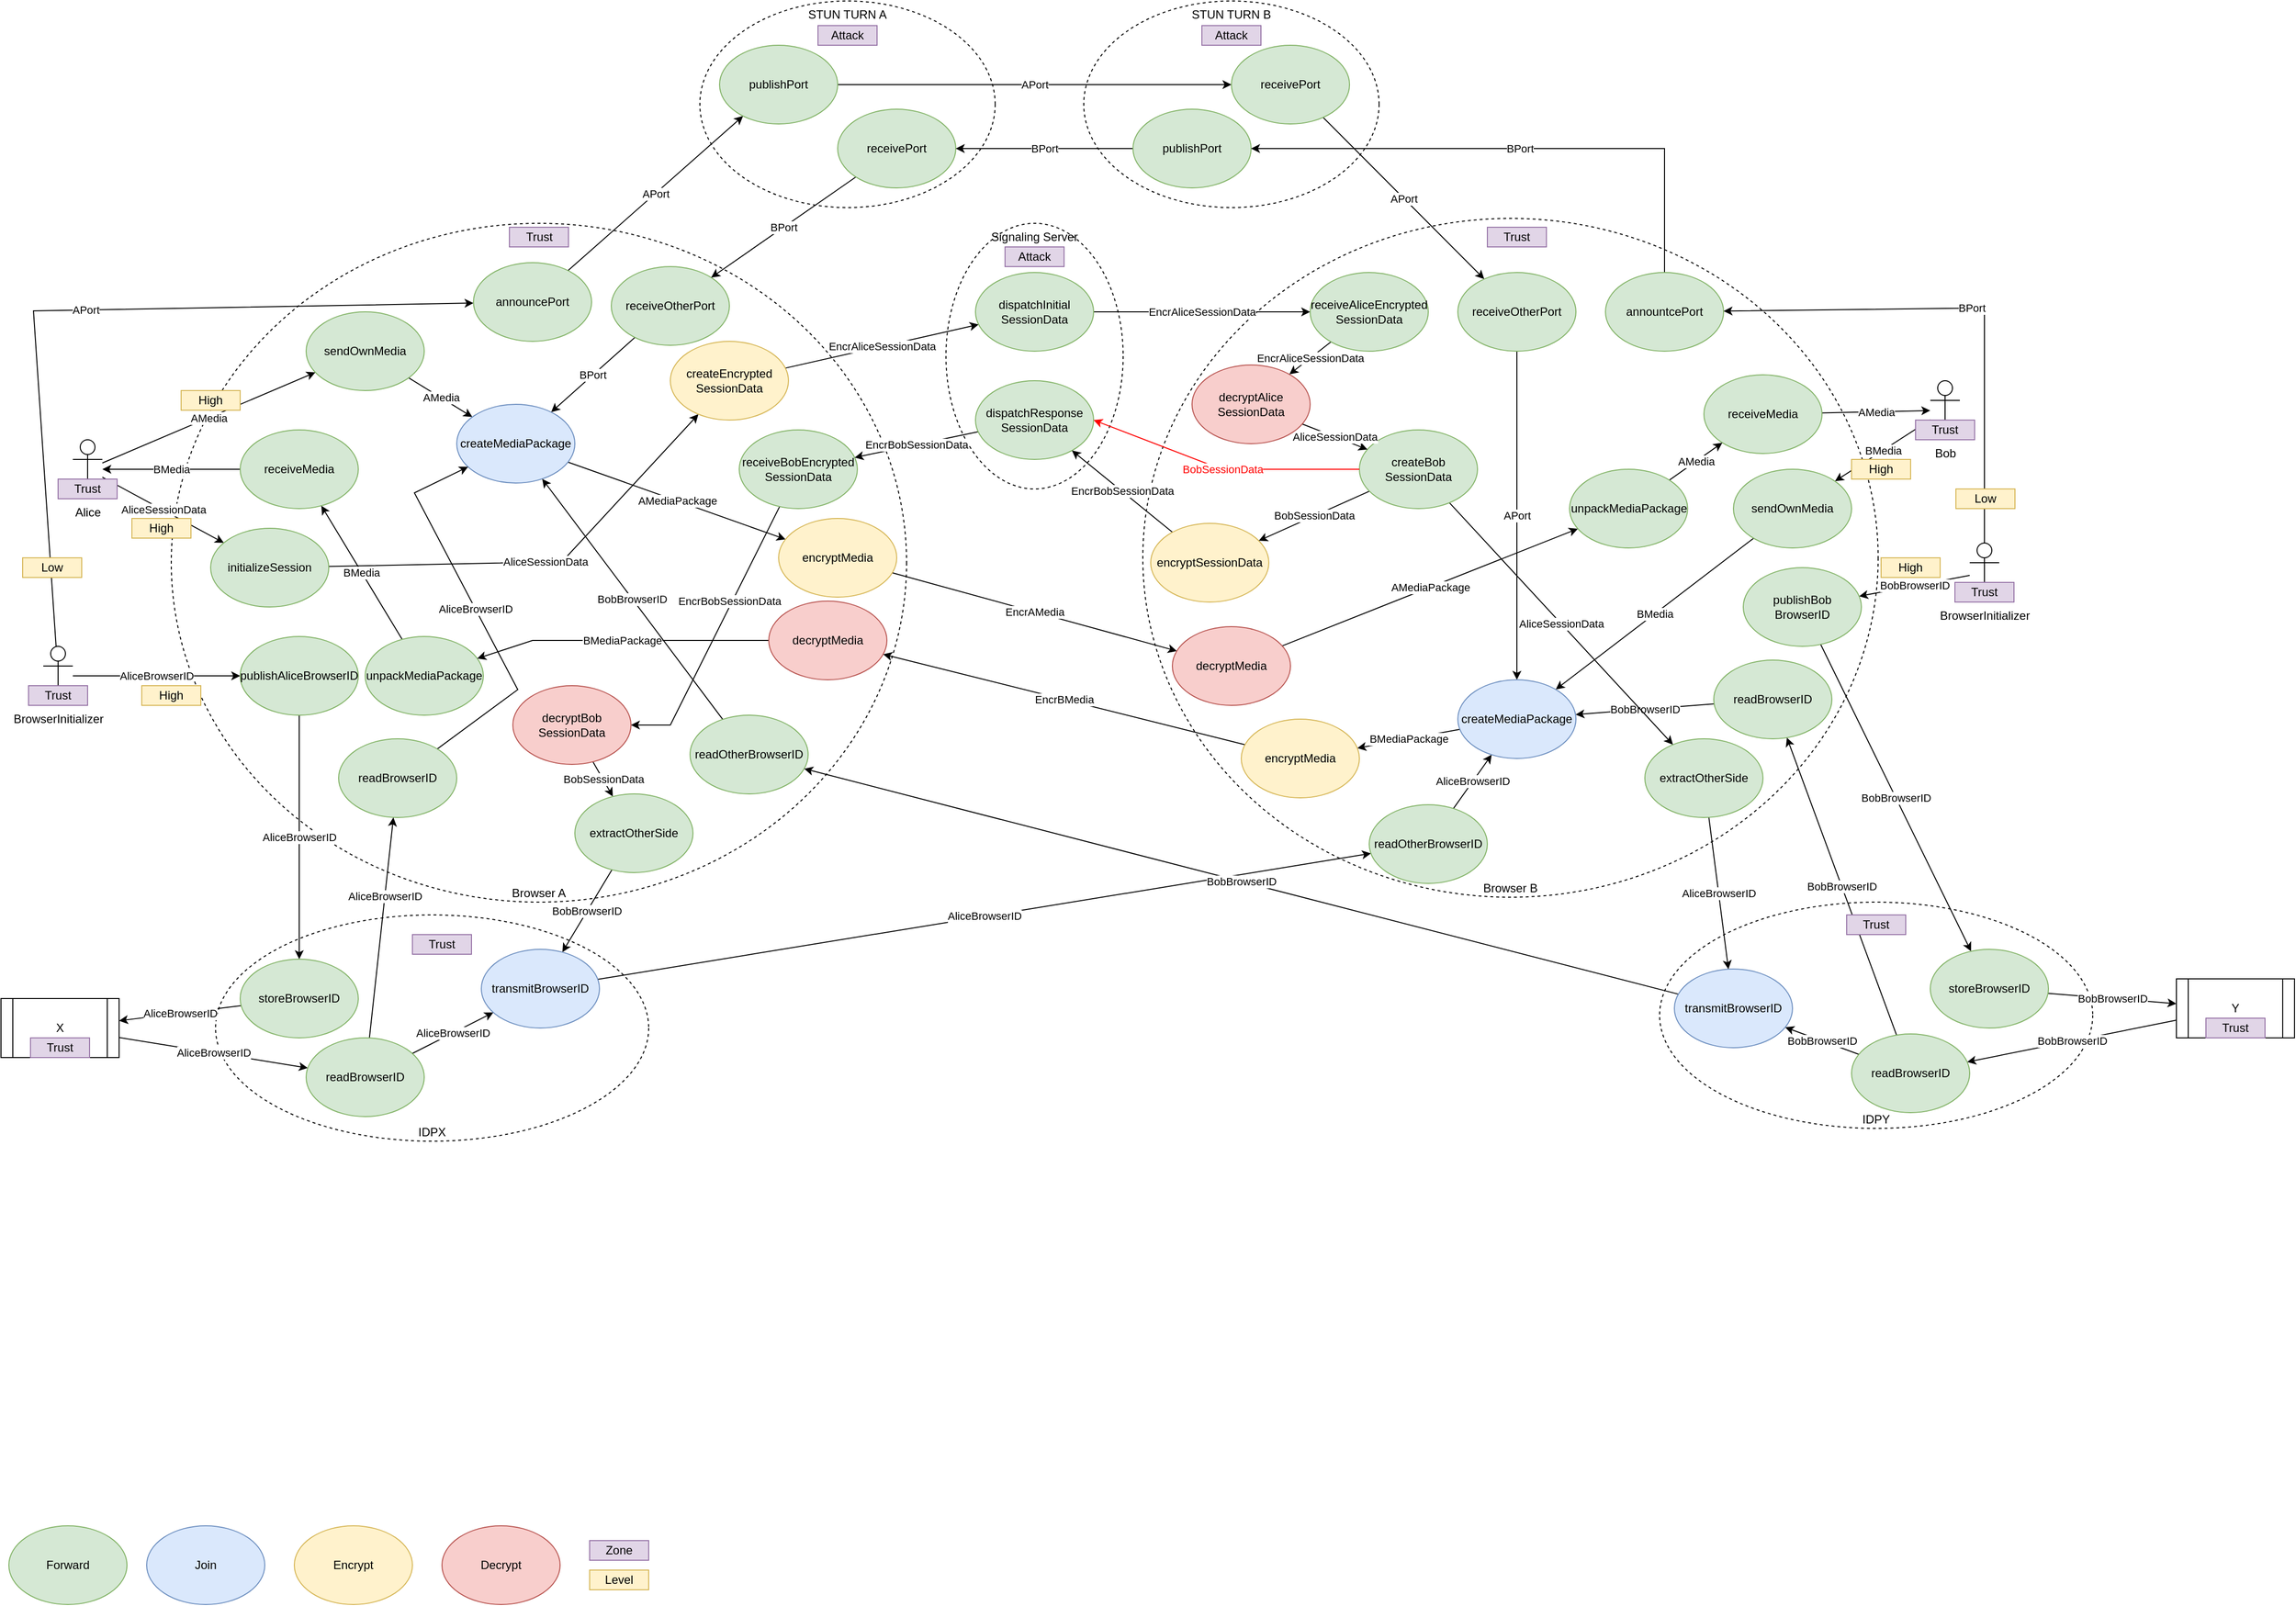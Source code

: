 <mxfile version="13.6.5" type="device"><diagram id="Xd_WmLNNg3x4rLofMM4t" name="Page-1"><mxGraphModel dx="2031" dy="1130" grid="1" gridSize="10" guides="1" tooltips="1" connect="1" arrows="1" fold="1" page="1" pageScale="1" pageWidth="2336" pageHeight="1654" math="0" shadow="0"><root><mxCell id="0"/><mxCell id="1" parent="0"/><mxCell id="aEFdkFWVZD4ukdGYkiZ_-88" value="IDPY" style="ellipse;whiteSpace=wrap;html=1;dashed=1;verticalAlign=bottom;" vertex="1" parent="1"><mxGeometry x="1685" y="926" width="440" height="230" as="geometry"/></mxCell><mxCell id="aEFdkFWVZD4ukdGYkiZ_-73" value="Browser B" style="ellipse;whiteSpace=wrap;html=1;dashed=1;verticalAlign=bottom;" vertex="1" parent="1"><mxGeometry x="1160" y="231" width="747" height="690" as="geometry"/></mxCell><mxCell id="aEFdkFWVZD4ukdGYkiZ_-68" value="STUN TURN B" style="ellipse;whiteSpace=wrap;html=1;dashed=1;verticalAlign=top;" vertex="1" parent="1"><mxGeometry x="1100" y="10" width="300" height="210" as="geometry"/></mxCell><mxCell id="aEFdkFWVZD4ukdGYkiZ_-63" value="Signaling Server" style="ellipse;whiteSpace=wrap;html=1;dashed=1;verticalAlign=top;" vertex="1" parent="1"><mxGeometry x="960" y="236" width="180" height="270" as="geometry"/></mxCell><mxCell id="aEFdkFWVZD4ukdGYkiZ_-58" value="STUN TURN A" style="ellipse;whiteSpace=wrap;html=1;dashed=1;verticalAlign=top;" vertex="1" parent="1"><mxGeometry x="710" y="10" width="300" height="210" as="geometry"/></mxCell><mxCell id="aEFdkFWVZD4ukdGYkiZ_-51" value="Browser A" style="ellipse;whiteSpace=wrap;html=1;dashed=1;verticalAlign=bottom;" vertex="1" parent="1"><mxGeometry x="173" y="236" width="747" height="690" as="geometry"/></mxCell><mxCell id="aEFdkFWVZD4ukdGYkiZ_-43" value="IDPX" style="ellipse;whiteSpace=wrap;html=1;dashed=1;verticalAlign=bottom;" vertex="1" parent="1"><mxGeometry x="218" y="939" width="440" height="230" as="geometry"/></mxCell><mxCell id="aEFdkFWVZD4ukdGYkiZ_-8" value="AMedia" style="rounded=0;orthogonalLoop=1;jettySize=auto;html=1;" edge="1" parent="1" source="aEFdkFWVZD4ukdGYkiZ_-1" target="aEFdkFWVZD4ukdGYkiZ_-6"><mxGeometry relative="1" as="geometry"/></mxCell><mxCell id="aEFdkFWVZD4ukdGYkiZ_-10" value="AliceSessionData" style="edgeStyle=none;rounded=0;orthogonalLoop=1;jettySize=auto;html=1;" edge="1" parent="1" source="aEFdkFWVZD4ukdGYkiZ_-1" target="aEFdkFWVZD4ukdGYkiZ_-4"><mxGeometry relative="1" as="geometry"/></mxCell><mxCell id="aEFdkFWVZD4ukdGYkiZ_-12" value="APort" style="edgeStyle=none;rounded=0;orthogonalLoop=1;jettySize=auto;html=1;" edge="1" parent="1" source="aEFdkFWVZD4ukdGYkiZ_-2" target="aEFdkFWVZD4ukdGYkiZ_-7"><mxGeometry relative="1" as="geometry"><Array as="points"><mxPoint x="33" y="325"/></Array></mxGeometry></mxCell><mxCell id="aEFdkFWVZD4ukdGYkiZ_-1" value="Alice" style="shape=umlActor;verticalLabelPosition=bottom;verticalAlign=top;html=1;outlineConnect=0;" vertex="1" parent="1"><mxGeometry x="73" y="456" width="30" height="60" as="geometry"/></mxCell><mxCell id="aEFdkFWVZD4ukdGYkiZ_-11" value="AliceBrowserID" style="edgeStyle=none;rounded=0;orthogonalLoop=1;jettySize=auto;html=1;" edge="1" parent="1" source="aEFdkFWVZD4ukdGYkiZ_-2" target="aEFdkFWVZD4ukdGYkiZ_-5"><mxGeometry relative="1" as="geometry"/></mxCell><mxCell id="aEFdkFWVZD4ukdGYkiZ_-2" value="BrowserInitializer" style="shape=umlActor;verticalLabelPosition=bottom;verticalAlign=top;html=1;outlineConnect=0;" vertex="1" parent="1"><mxGeometry x="43" y="666" width="30" height="60" as="geometry"/></mxCell><mxCell id="aEFdkFWVZD4ukdGYkiZ_-9" value="BMedia" style="edgeStyle=none;rounded=0;orthogonalLoop=1;jettySize=auto;html=1;" edge="1" parent="1" source="aEFdkFWVZD4ukdGYkiZ_-3" target="aEFdkFWVZD4ukdGYkiZ_-1"><mxGeometry relative="1" as="geometry"/></mxCell><mxCell id="aEFdkFWVZD4ukdGYkiZ_-3" value="receiveMedia" style="ellipse;whiteSpace=wrap;html=1;fillColor=#d5e8d4;strokeColor=#82b366;" vertex="1" parent="1"><mxGeometry x="243" y="446" width="120" height="80" as="geometry"/></mxCell><mxCell id="aEFdkFWVZD4ukdGYkiZ_-20" value="AliceSessionData" style="edgeStyle=none;rounded=0;orthogonalLoop=1;jettySize=auto;html=1;" edge="1" parent="1" source="aEFdkFWVZD4ukdGYkiZ_-4" target="aEFdkFWVZD4ukdGYkiZ_-19"><mxGeometry relative="1" as="geometry"><Array as="points"><mxPoint x="570" y="580"/></Array></mxGeometry></mxCell><mxCell id="aEFdkFWVZD4ukdGYkiZ_-4" value="initializeSession" style="ellipse;whiteSpace=wrap;html=1;fillColor=#d5e8d4;strokeColor=#82b366;" vertex="1" parent="1"><mxGeometry x="213" y="546" width="120" height="80" as="geometry"/></mxCell><mxCell id="aEFdkFWVZD4ukdGYkiZ_-40" value="AliceBrowserID" style="edgeStyle=none;rounded=0;orthogonalLoop=1;jettySize=auto;html=1;" edge="1" parent="1" source="aEFdkFWVZD4ukdGYkiZ_-5" target="aEFdkFWVZD4ukdGYkiZ_-34"><mxGeometry relative="1" as="geometry"/></mxCell><mxCell id="aEFdkFWVZD4ukdGYkiZ_-5" value="publishAliceBrowserID" style="ellipse;whiteSpace=wrap;html=1;fillColor=#d5e8d4;strokeColor=#82b366;" vertex="1" parent="1"><mxGeometry x="243" y="656" width="120" height="80" as="geometry"/></mxCell><mxCell id="aEFdkFWVZD4ukdGYkiZ_-15" value="AMedia" style="edgeStyle=none;rounded=0;orthogonalLoop=1;jettySize=auto;html=1;" edge="1" parent="1" source="aEFdkFWVZD4ukdGYkiZ_-6" target="aEFdkFWVZD4ukdGYkiZ_-14"><mxGeometry relative="1" as="geometry"/></mxCell><mxCell id="aEFdkFWVZD4ukdGYkiZ_-6" value="sendOwnMedia" style="ellipse;whiteSpace=wrap;html=1;fillColor=#d5e8d4;strokeColor=#82b366;" vertex="1" parent="1"><mxGeometry x="310" y="326" width="120" height="80" as="geometry"/></mxCell><mxCell id="aEFdkFWVZD4ukdGYkiZ_-61" value="APort" style="edgeStyle=none;rounded=0;orthogonalLoop=1;jettySize=auto;html=1;" edge="1" parent="1" source="aEFdkFWVZD4ukdGYkiZ_-7" target="aEFdkFWVZD4ukdGYkiZ_-59"><mxGeometry relative="1" as="geometry"/></mxCell><mxCell id="aEFdkFWVZD4ukdGYkiZ_-7" value="announcePort" style="ellipse;whiteSpace=wrap;html=1;fillColor=#d5e8d4;strokeColor=#82b366;" vertex="1" parent="1"><mxGeometry x="480" y="276" width="120" height="80" as="geometry"/></mxCell><mxCell id="aEFdkFWVZD4ukdGYkiZ_-16" value="BPort" style="edgeStyle=none;rounded=0;orthogonalLoop=1;jettySize=auto;html=1;" edge="1" parent="1" source="aEFdkFWVZD4ukdGYkiZ_-13" target="aEFdkFWVZD4ukdGYkiZ_-14"><mxGeometry relative="1" as="geometry"/></mxCell><mxCell id="aEFdkFWVZD4ukdGYkiZ_-13" value="receiveOtherPort" style="ellipse;whiteSpace=wrap;html=1;fillColor=#d5e8d4;strokeColor=#82b366;" vertex="1" parent="1"><mxGeometry x="620" y="280" width="120" height="80" as="geometry"/></mxCell><mxCell id="aEFdkFWVZD4ukdGYkiZ_-57" value="AMediaPackage" style="edgeStyle=none;rounded=0;orthogonalLoop=1;jettySize=auto;html=1;" edge="1" parent="1" source="aEFdkFWVZD4ukdGYkiZ_-14" target="aEFdkFWVZD4ukdGYkiZ_-22"><mxGeometry relative="1" as="geometry"/></mxCell><mxCell id="aEFdkFWVZD4ukdGYkiZ_-14" value="createMediaPackage" style="ellipse;whiteSpace=wrap;html=1;fillColor=#dae8fc;strokeColor=#6c8ebf;" vertex="1" parent="1"><mxGeometry x="463" y="420" width="120" height="80" as="geometry"/></mxCell><mxCell id="aEFdkFWVZD4ukdGYkiZ_-18" value="BMedia" style="edgeStyle=none;rounded=0;orthogonalLoop=1;jettySize=auto;html=1;" edge="1" parent="1" source="aEFdkFWVZD4ukdGYkiZ_-17" target="aEFdkFWVZD4ukdGYkiZ_-3"><mxGeometry relative="1" as="geometry"/></mxCell><mxCell id="aEFdkFWVZD4ukdGYkiZ_-17" value="unpackMediaPackage" style="ellipse;whiteSpace=wrap;html=1;fillColor=#d5e8d4;strokeColor=#82b366;" vertex="1" parent="1"><mxGeometry x="370" y="656" width="120" height="80" as="geometry"/></mxCell><mxCell id="aEFdkFWVZD4ukdGYkiZ_-66" value="EncrAliceSessionData" style="edgeStyle=none;rounded=0;orthogonalLoop=1;jettySize=auto;html=1;" edge="1" parent="1" source="aEFdkFWVZD4ukdGYkiZ_-19" target="aEFdkFWVZD4ukdGYkiZ_-64"><mxGeometry relative="1" as="geometry"/></mxCell><mxCell id="aEFdkFWVZD4ukdGYkiZ_-19" value="createEncrypted&lt;br&gt;SessionData" style="ellipse;whiteSpace=wrap;html=1;fillColor=#fff2cc;strokeColor=#d6b656;" vertex="1" parent="1"><mxGeometry x="680" y="356" width="120" height="80" as="geometry"/></mxCell><mxCell id="aEFdkFWVZD4ukdGYkiZ_-27" value="EncrBobSessionData" style="edgeStyle=none;rounded=0;orthogonalLoop=1;jettySize=auto;html=1;" edge="1" parent="1" source="aEFdkFWVZD4ukdGYkiZ_-21" target="aEFdkFWVZD4ukdGYkiZ_-24"><mxGeometry x="-0.246" y="-3" relative="1" as="geometry"><Array as="points"><mxPoint x="680" y="746"/></Array><mxPoint as="offset"/></mxGeometry></mxCell><mxCell id="aEFdkFWVZD4ukdGYkiZ_-21" value="receiveBobEncrypted&lt;br&gt;SessionData" style="ellipse;whiteSpace=wrap;html=1;fillColor=#d5e8d4;strokeColor=#82b366;" vertex="1" parent="1"><mxGeometry x="750" y="446" width="120" height="80" as="geometry"/></mxCell><mxCell id="aEFdkFWVZD4ukdGYkiZ_-141" value="EncrAMedia" style="edgeStyle=none;rounded=0;orthogonalLoop=1;jettySize=auto;html=1;" edge="1" parent="1" source="aEFdkFWVZD4ukdGYkiZ_-22" target="aEFdkFWVZD4ukdGYkiZ_-110"><mxGeometry relative="1" as="geometry"/></mxCell><mxCell id="aEFdkFWVZD4ukdGYkiZ_-22" value="encryptMedia" style="ellipse;whiteSpace=wrap;html=1;fillColor=#fff2cc;strokeColor=#d6b656;" vertex="1" parent="1"><mxGeometry x="790" y="536" width="120" height="80" as="geometry"/></mxCell><mxCell id="aEFdkFWVZD4ukdGYkiZ_-28" value="BMediaPackage" style="edgeStyle=none;rounded=0;orthogonalLoop=1;jettySize=auto;html=1;" edge="1" parent="1" source="aEFdkFWVZD4ukdGYkiZ_-23" target="aEFdkFWVZD4ukdGYkiZ_-17"><mxGeometry relative="1" as="geometry"><Array as="points"><mxPoint x="540" y="660"/></Array></mxGeometry></mxCell><mxCell id="aEFdkFWVZD4ukdGYkiZ_-23" value="decryptMedia" style="ellipse;whiteSpace=wrap;html=1;fillColor=#f8cecc;strokeColor=#b85450;" vertex="1" parent="1"><mxGeometry x="780" y="620" width="120" height="80" as="geometry"/></mxCell><mxCell id="aEFdkFWVZD4ukdGYkiZ_-26" value="BobSessionData" style="edgeStyle=none;rounded=0;orthogonalLoop=1;jettySize=auto;html=1;" edge="1" parent="1" source="aEFdkFWVZD4ukdGYkiZ_-24" target="aEFdkFWVZD4ukdGYkiZ_-25"><mxGeometry relative="1" as="geometry"/></mxCell><mxCell id="aEFdkFWVZD4ukdGYkiZ_-24" value="decryptBob&lt;br&gt;SessionData" style="ellipse;whiteSpace=wrap;html=1;fillColor=#f8cecc;strokeColor=#b85450;" vertex="1" parent="1"><mxGeometry x="520" y="706" width="120" height="80" as="geometry"/></mxCell><mxCell id="aEFdkFWVZD4ukdGYkiZ_-42" value="BobBrowserID" style="edgeStyle=none;rounded=0;orthogonalLoop=1;jettySize=auto;html=1;" edge="1" parent="1" source="aEFdkFWVZD4ukdGYkiZ_-25" target="aEFdkFWVZD4ukdGYkiZ_-36"><mxGeometry relative="1" as="geometry"/></mxCell><mxCell id="aEFdkFWVZD4ukdGYkiZ_-25" value="extractOtherSide" style="ellipse;whiteSpace=wrap;html=1;fillColor=#d5e8d4;strokeColor=#82b366;" vertex="1" parent="1"><mxGeometry x="583" y="816" width="120" height="80" as="geometry"/></mxCell><mxCell id="aEFdkFWVZD4ukdGYkiZ_-30" value="BobBrowserID" style="edgeStyle=none;rounded=0;orthogonalLoop=1;jettySize=auto;html=1;" edge="1" parent="1" source="aEFdkFWVZD4ukdGYkiZ_-29" target="aEFdkFWVZD4ukdGYkiZ_-14"><mxGeometry relative="1" as="geometry"/></mxCell><mxCell id="aEFdkFWVZD4ukdGYkiZ_-29" value="readOtherBrowserID" style="ellipse;whiteSpace=wrap;html=1;fillColor=#d5e8d4;strokeColor=#82b366;" vertex="1" parent="1"><mxGeometry x="700" y="736" width="120" height="80" as="geometry"/></mxCell><mxCell id="aEFdkFWVZD4ukdGYkiZ_-32" value="AliceBrowserID" style="edgeStyle=none;rounded=0;orthogonalLoop=1;jettySize=auto;html=1;" edge="1" parent="1" source="aEFdkFWVZD4ukdGYkiZ_-31" target="aEFdkFWVZD4ukdGYkiZ_-14"><mxGeometry relative="1" as="geometry"><Array as="points"><mxPoint x="525" y="710"/><mxPoint x="420" y="510"/></Array></mxGeometry></mxCell><mxCell id="aEFdkFWVZD4ukdGYkiZ_-31" value="readBrowserID" style="ellipse;whiteSpace=wrap;html=1;fillColor=#d5e8d4;strokeColor=#82b366;" vertex="1" parent="1"><mxGeometry x="343" y="760" width="120" height="80" as="geometry"/></mxCell><mxCell id="aEFdkFWVZD4ukdGYkiZ_-38" value="AliceBrowserID" style="edgeStyle=none;rounded=0;orthogonalLoop=1;jettySize=auto;html=1;" edge="1" parent="1" source="aEFdkFWVZD4ukdGYkiZ_-33" target="aEFdkFWVZD4ukdGYkiZ_-35"><mxGeometry relative="1" as="geometry"/></mxCell><mxCell id="aEFdkFWVZD4ukdGYkiZ_-33" value="X" style="shape=process;whiteSpace=wrap;html=1;backgroundOutline=1;" vertex="1" parent="1"><mxGeometry y="1024" width="120" height="60" as="geometry"/></mxCell><mxCell id="aEFdkFWVZD4ukdGYkiZ_-39" value="AliceBrowserID" style="edgeStyle=none;rounded=0;orthogonalLoop=1;jettySize=auto;html=1;" edge="1" parent="1" source="aEFdkFWVZD4ukdGYkiZ_-34" target="aEFdkFWVZD4ukdGYkiZ_-33"><mxGeometry relative="1" as="geometry"/></mxCell><mxCell id="aEFdkFWVZD4ukdGYkiZ_-34" value="storeBrowserID" style="ellipse;whiteSpace=wrap;html=1;fillColor=#d5e8d4;strokeColor=#82b366;" vertex="1" parent="1"><mxGeometry x="243" y="984" width="120" height="80" as="geometry"/></mxCell><mxCell id="aEFdkFWVZD4ukdGYkiZ_-37" value="AliceBrowserID" style="edgeStyle=none;rounded=0;orthogonalLoop=1;jettySize=auto;html=1;" edge="1" parent="1" source="aEFdkFWVZD4ukdGYkiZ_-35" target="aEFdkFWVZD4ukdGYkiZ_-36"><mxGeometry relative="1" as="geometry"/></mxCell><mxCell id="aEFdkFWVZD4ukdGYkiZ_-41" value="AliceBrowserID" style="edgeStyle=none;rounded=0;orthogonalLoop=1;jettySize=auto;html=1;" edge="1" parent="1" source="aEFdkFWVZD4ukdGYkiZ_-35" target="aEFdkFWVZD4ukdGYkiZ_-31"><mxGeometry x="0.285" relative="1" as="geometry"><mxPoint as="offset"/></mxGeometry></mxCell><mxCell id="aEFdkFWVZD4ukdGYkiZ_-35" value="readBrowserID" style="ellipse;whiteSpace=wrap;html=1;fillColor=#d5e8d4;strokeColor=#82b366;" vertex="1" parent="1"><mxGeometry x="310" y="1064" width="120" height="80" as="geometry"/></mxCell><mxCell id="aEFdkFWVZD4ukdGYkiZ_-101" value="AliceBrowserID" style="edgeStyle=none;rounded=0;orthogonalLoop=1;jettySize=auto;html=1;" edge="1" parent="1" source="aEFdkFWVZD4ukdGYkiZ_-36" target="aEFdkFWVZD4ukdGYkiZ_-100"><mxGeometry relative="1" as="geometry"/></mxCell><mxCell id="aEFdkFWVZD4ukdGYkiZ_-36" value="transmitBrowserID" style="ellipse;whiteSpace=wrap;html=1;fillColor=#dae8fc;strokeColor=#6c8ebf;" vertex="1" parent="1"><mxGeometry x="488" y="974" width="120" height="80" as="geometry"/></mxCell><mxCell id="aEFdkFWVZD4ukdGYkiZ_-44" value="Forward" style="ellipse;whiteSpace=wrap;html=1;fillColor=#d5e8d4;strokeColor=#82b366;" vertex="1" parent="1"><mxGeometry x="8" y="1560" width="120" height="80" as="geometry"/></mxCell><mxCell id="aEFdkFWVZD4ukdGYkiZ_-46" value="Join" style="ellipse;whiteSpace=wrap;html=1;fillColor=#dae8fc;strokeColor=#6c8ebf;" vertex="1" parent="1"><mxGeometry x="148" y="1560" width="120" height="80" as="geometry"/></mxCell><mxCell id="aEFdkFWVZD4ukdGYkiZ_-47" value="Decrypt" style="ellipse;whiteSpace=wrap;html=1;fillColor=#f8cecc;strokeColor=#b85450;" vertex="1" parent="1"><mxGeometry x="448" y="1560" width="120" height="80" as="geometry"/></mxCell><mxCell id="aEFdkFWVZD4ukdGYkiZ_-48" value="Encrypt" style="ellipse;whiteSpace=wrap;html=1;fillColor=#fff2cc;strokeColor=#d6b656;" vertex="1" parent="1"><mxGeometry x="298" y="1560" width="120" height="80" as="geometry"/></mxCell><mxCell id="aEFdkFWVZD4ukdGYkiZ_-49" value="Zone" style="text;html=1;strokeColor=#9673a6;fillColor=#e1d5e7;align=center;verticalAlign=middle;whiteSpace=wrap;rounded=0;" vertex="1" parent="1"><mxGeometry x="598" y="1575" width="60" height="20" as="geometry"/></mxCell><mxCell id="aEFdkFWVZD4ukdGYkiZ_-50" value="Level" style="text;html=1;strokeColor=#d6b656;fillColor=#fff2cc;align=center;verticalAlign=middle;whiteSpace=wrap;rounded=0;" vertex="1" parent="1"><mxGeometry x="598" y="1605" width="60" height="20" as="geometry"/></mxCell><mxCell id="aEFdkFWVZD4ukdGYkiZ_-52" value="High" style="text;html=1;strokeColor=#d6b656;fillColor=#fff2cc;align=center;verticalAlign=middle;whiteSpace=wrap;rounded=0;" vertex="1" parent="1"><mxGeometry x="143" y="706" width="60" height="20" as="geometry"/></mxCell><mxCell id="aEFdkFWVZD4ukdGYkiZ_-53" value="High" style="text;html=1;strokeColor=#d6b656;fillColor=#fff2cc;align=center;verticalAlign=middle;whiteSpace=wrap;rounded=0;" vertex="1" parent="1"><mxGeometry x="133" y="536" width="60" height="20" as="geometry"/></mxCell><mxCell id="aEFdkFWVZD4ukdGYkiZ_-54" value="High" style="text;html=1;strokeColor=#d6b656;fillColor=#fff2cc;align=center;verticalAlign=middle;whiteSpace=wrap;rounded=0;" vertex="1" parent="1"><mxGeometry x="183" y="406" width="60" height="20" as="geometry"/></mxCell><mxCell id="aEFdkFWVZD4ukdGYkiZ_-55" value="Low" style="text;html=1;strokeColor=#d6b656;fillColor=#fff2cc;align=center;verticalAlign=middle;whiteSpace=wrap;rounded=0;" vertex="1" parent="1"><mxGeometry x="22" y="576" width="60" height="20" as="geometry"/></mxCell><mxCell id="aEFdkFWVZD4ukdGYkiZ_-71" value="APort" style="edgeStyle=none;rounded=0;orthogonalLoop=1;jettySize=auto;html=1;" edge="1" parent="1" source="aEFdkFWVZD4ukdGYkiZ_-59" target="aEFdkFWVZD4ukdGYkiZ_-70"><mxGeometry relative="1" as="geometry"/></mxCell><mxCell id="aEFdkFWVZD4ukdGYkiZ_-59" value="publishPort" style="ellipse;whiteSpace=wrap;html=1;fillColor=#d5e8d4;strokeColor=#82b366;" vertex="1" parent="1"><mxGeometry x="730" y="55" width="120" height="80" as="geometry"/></mxCell><mxCell id="aEFdkFWVZD4ukdGYkiZ_-62" value="BPort" style="edgeStyle=none;rounded=0;orthogonalLoop=1;jettySize=auto;html=1;" edge="1" parent="1" source="aEFdkFWVZD4ukdGYkiZ_-60" target="aEFdkFWVZD4ukdGYkiZ_-13"><mxGeometry relative="1" as="geometry"/></mxCell><mxCell id="aEFdkFWVZD4ukdGYkiZ_-60" value="receivePort" style="ellipse;whiteSpace=wrap;html=1;fillColor=#d5e8d4;strokeColor=#82b366;" vertex="1" parent="1"><mxGeometry x="850" y="120" width="120" height="80" as="geometry"/></mxCell><mxCell id="aEFdkFWVZD4ukdGYkiZ_-122" value="EncrAliceSessionData" style="edgeStyle=none;rounded=0;orthogonalLoop=1;jettySize=auto;html=1;" edge="1" parent="1" source="aEFdkFWVZD4ukdGYkiZ_-64" target="aEFdkFWVZD4ukdGYkiZ_-118"><mxGeometry relative="1" as="geometry"/></mxCell><mxCell id="aEFdkFWVZD4ukdGYkiZ_-64" value="dispatchInitial&lt;br&gt;SessionData" style="ellipse;whiteSpace=wrap;html=1;fillColor=#d5e8d4;strokeColor=#82b366;" vertex="1" parent="1"><mxGeometry x="990" y="286" width="120" height="80" as="geometry"/></mxCell><mxCell id="aEFdkFWVZD4ukdGYkiZ_-67" value="EncrBobSessionData" style="edgeStyle=none;rounded=0;orthogonalLoop=1;jettySize=auto;html=1;" edge="1" parent="1" source="aEFdkFWVZD4ukdGYkiZ_-65" target="aEFdkFWVZD4ukdGYkiZ_-21"><mxGeometry relative="1" as="geometry"/></mxCell><mxCell id="aEFdkFWVZD4ukdGYkiZ_-65" value="dispatchResponse&lt;br&gt;SessionData" style="ellipse;whiteSpace=wrap;html=1;fillColor=#d5e8d4;strokeColor=#82b366;" vertex="1" parent="1"><mxGeometry x="990" y="396" width="120" height="80" as="geometry"/></mxCell><mxCell id="aEFdkFWVZD4ukdGYkiZ_-72" value="BPort" style="edgeStyle=none;rounded=0;orthogonalLoop=1;jettySize=auto;html=1;" edge="1" parent="1" source="aEFdkFWVZD4ukdGYkiZ_-69" target="aEFdkFWVZD4ukdGYkiZ_-60"><mxGeometry relative="1" as="geometry"/></mxCell><mxCell id="aEFdkFWVZD4ukdGYkiZ_-69" value="publishPort" style="ellipse;whiteSpace=wrap;html=1;fillColor=#d5e8d4;strokeColor=#82b366;" vertex="1" parent="1"><mxGeometry x="1150" y="120" width="120" height="80" as="geometry"/></mxCell><mxCell id="aEFdkFWVZD4ukdGYkiZ_-76" value="APort" style="edgeStyle=none;rounded=0;orthogonalLoop=1;jettySize=auto;html=1;" edge="1" parent="1" source="aEFdkFWVZD4ukdGYkiZ_-70" target="aEFdkFWVZD4ukdGYkiZ_-74"><mxGeometry relative="1" as="geometry"/></mxCell><mxCell id="aEFdkFWVZD4ukdGYkiZ_-70" value="receivePort" style="ellipse;whiteSpace=wrap;html=1;fillColor=#d5e8d4;strokeColor=#82b366;" vertex="1" parent="1"><mxGeometry x="1250" y="55" width="120" height="80" as="geometry"/></mxCell><mxCell id="aEFdkFWVZD4ukdGYkiZ_-107" value="APort" style="edgeStyle=none;rounded=0;orthogonalLoop=1;jettySize=auto;html=1;" edge="1" parent="1" source="aEFdkFWVZD4ukdGYkiZ_-74" target="aEFdkFWVZD4ukdGYkiZ_-103"><mxGeometry relative="1" as="geometry"/></mxCell><mxCell id="aEFdkFWVZD4ukdGYkiZ_-74" value="receiveOtherPort" style="ellipse;whiteSpace=wrap;html=1;fillColor=#d5e8d4;strokeColor=#82b366;" vertex="1" parent="1"><mxGeometry x="1480" y="286" width="120" height="80" as="geometry"/></mxCell><mxCell id="aEFdkFWVZD4ukdGYkiZ_-77" value="BPort" style="edgeStyle=none;rounded=0;orthogonalLoop=1;jettySize=auto;html=1;" edge="1" parent="1" source="aEFdkFWVZD4ukdGYkiZ_-75" target="aEFdkFWVZD4ukdGYkiZ_-69"><mxGeometry relative="1" as="geometry"><Array as="points"><mxPoint x="1690" y="160"/></Array></mxGeometry></mxCell><mxCell id="aEFdkFWVZD4ukdGYkiZ_-75" value="annountcePort" style="ellipse;whiteSpace=wrap;html=1;fillColor=#d5e8d4;strokeColor=#82b366;" vertex="1" parent="1"><mxGeometry x="1630" y="286" width="120" height="80" as="geometry"/></mxCell><mxCell id="aEFdkFWVZD4ukdGYkiZ_-81" value="AMedia" style="edgeStyle=none;rounded=0;orthogonalLoop=1;jettySize=auto;html=1;" edge="1" parent="1" source="aEFdkFWVZD4ukdGYkiZ_-78" target="aEFdkFWVZD4ukdGYkiZ_-80"><mxGeometry relative="1" as="geometry"/></mxCell><mxCell id="aEFdkFWVZD4ukdGYkiZ_-78" value="receiveMedia" style="ellipse;whiteSpace=wrap;html=1;fillColor=#d5e8d4;strokeColor=#82b366;" vertex="1" parent="1"><mxGeometry x="1730" y="390" width="120" height="80" as="geometry"/></mxCell><mxCell id="aEFdkFWVZD4ukdGYkiZ_-84" value="BPort" style="edgeStyle=none;rounded=0;orthogonalLoop=1;jettySize=auto;html=1;" edge="1" parent="1" source="aEFdkFWVZD4ukdGYkiZ_-79" target="aEFdkFWVZD4ukdGYkiZ_-75"><mxGeometry relative="1" as="geometry"><Array as="points"><mxPoint x="2015" y="322"/></Array></mxGeometry></mxCell><mxCell id="aEFdkFWVZD4ukdGYkiZ_-86" value="BobBrowserID" style="edgeStyle=none;rounded=0;orthogonalLoop=1;jettySize=auto;html=1;" edge="1" parent="1" source="aEFdkFWVZD4ukdGYkiZ_-79" target="aEFdkFWVZD4ukdGYkiZ_-85"><mxGeometry relative="1" as="geometry"/></mxCell><mxCell id="aEFdkFWVZD4ukdGYkiZ_-79" value="BrowserInitializer" style="shape=umlActor;verticalLabelPosition=bottom;verticalAlign=top;html=1;outlineConnect=0;" vertex="1" parent="1"><mxGeometry x="2000" y="561" width="30" height="60" as="geometry"/></mxCell><mxCell id="aEFdkFWVZD4ukdGYkiZ_-83" value="BMedia" style="edgeStyle=none;rounded=0;orthogonalLoop=1;jettySize=auto;html=1;" edge="1" parent="1" source="aEFdkFWVZD4ukdGYkiZ_-80" target="aEFdkFWVZD4ukdGYkiZ_-82"><mxGeometry relative="1" as="geometry"/></mxCell><mxCell id="aEFdkFWVZD4ukdGYkiZ_-80" value="Bob" style="shape=umlActor;verticalLabelPosition=bottom;verticalAlign=top;html=1;outlineConnect=0;" vertex="1" parent="1"><mxGeometry x="1960" y="396" width="30" height="60" as="geometry"/></mxCell><mxCell id="aEFdkFWVZD4ukdGYkiZ_-105" value="BMedia" style="edgeStyle=none;rounded=0;orthogonalLoop=1;jettySize=auto;html=1;" edge="1" parent="1" source="aEFdkFWVZD4ukdGYkiZ_-82" target="aEFdkFWVZD4ukdGYkiZ_-103"><mxGeometry relative="1" as="geometry"/></mxCell><mxCell id="aEFdkFWVZD4ukdGYkiZ_-82" value="sendOwnMedia" style="ellipse;whiteSpace=wrap;html=1;fillColor=#d5e8d4;strokeColor=#82b366;" vertex="1" parent="1"><mxGeometry x="1760" y="486" width="120" height="80" as="geometry"/></mxCell><mxCell id="aEFdkFWVZD4ukdGYkiZ_-96" value="BobBrowserID" style="edgeStyle=none;rounded=0;orthogonalLoop=1;jettySize=auto;html=1;" edge="1" parent="1" source="aEFdkFWVZD4ukdGYkiZ_-85" target="aEFdkFWVZD4ukdGYkiZ_-90"><mxGeometry relative="1" as="geometry"/></mxCell><mxCell id="aEFdkFWVZD4ukdGYkiZ_-85" value="publishBob&lt;br&gt;BrowserID" style="ellipse;whiteSpace=wrap;html=1;fillColor=#d5e8d4;strokeColor=#82b366;" vertex="1" parent="1"><mxGeometry x="1770" y="586" width="120" height="80" as="geometry"/></mxCell><mxCell id="aEFdkFWVZD4ukdGYkiZ_-106" value="BobBrowserID" style="edgeStyle=none;rounded=0;orthogonalLoop=1;jettySize=auto;html=1;" edge="1" parent="1" source="aEFdkFWVZD4ukdGYkiZ_-87" target="aEFdkFWVZD4ukdGYkiZ_-103"><mxGeometry relative="1" as="geometry"/></mxCell><mxCell id="aEFdkFWVZD4ukdGYkiZ_-87" value="readBrowserID" style="ellipse;whiteSpace=wrap;html=1;fillColor=#d5e8d4;strokeColor=#82b366;" vertex="1" parent="1"><mxGeometry x="1740" y="680" width="120" height="80" as="geometry"/></mxCell><mxCell id="aEFdkFWVZD4ukdGYkiZ_-93" value="BobBrowserID" style="edgeStyle=none;rounded=0;orthogonalLoop=1;jettySize=auto;html=1;" edge="1" parent="1" source="aEFdkFWVZD4ukdGYkiZ_-89" target="aEFdkFWVZD4ukdGYkiZ_-91"><mxGeometry relative="1" as="geometry"/></mxCell><mxCell id="aEFdkFWVZD4ukdGYkiZ_-89" value="Y" style="shape=process;whiteSpace=wrap;html=1;backgroundOutline=1;" vertex="1" parent="1"><mxGeometry x="2210" y="1004" width="120" height="60" as="geometry"/></mxCell><mxCell id="aEFdkFWVZD4ukdGYkiZ_-95" value="BobBrowserID" style="edgeStyle=none;rounded=0;orthogonalLoop=1;jettySize=auto;html=1;" edge="1" parent="1" source="aEFdkFWVZD4ukdGYkiZ_-90" target="aEFdkFWVZD4ukdGYkiZ_-89"><mxGeometry relative="1" as="geometry"/></mxCell><mxCell id="aEFdkFWVZD4ukdGYkiZ_-90" value="storeBrowserID" style="ellipse;whiteSpace=wrap;html=1;fillColor=#d5e8d4;strokeColor=#82b366;" vertex="1" parent="1"><mxGeometry x="1960" y="974" width="120" height="80" as="geometry"/></mxCell><mxCell id="aEFdkFWVZD4ukdGYkiZ_-94" value="BobBrowserID" style="edgeStyle=none;rounded=0;orthogonalLoop=1;jettySize=auto;html=1;" edge="1" parent="1" source="aEFdkFWVZD4ukdGYkiZ_-91" target="aEFdkFWVZD4ukdGYkiZ_-92"><mxGeometry relative="1" as="geometry"/></mxCell><mxCell id="aEFdkFWVZD4ukdGYkiZ_-97" value="BobBrowserID" style="edgeStyle=none;rounded=0;orthogonalLoop=1;jettySize=auto;html=1;" edge="1" parent="1" source="aEFdkFWVZD4ukdGYkiZ_-91" target="aEFdkFWVZD4ukdGYkiZ_-87"><mxGeometry relative="1" as="geometry"/></mxCell><mxCell id="aEFdkFWVZD4ukdGYkiZ_-91" value="readBrowserID" style="ellipse;whiteSpace=wrap;html=1;fillColor=#d5e8d4;strokeColor=#82b366;" vertex="1" parent="1"><mxGeometry x="1880" y="1060" width="120" height="80" as="geometry"/></mxCell><mxCell id="aEFdkFWVZD4ukdGYkiZ_-102" value="BobBrowserID" style="edgeStyle=none;rounded=0;orthogonalLoop=1;jettySize=auto;html=1;" edge="1" parent="1" source="aEFdkFWVZD4ukdGYkiZ_-92" target="aEFdkFWVZD4ukdGYkiZ_-29"><mxGeometry relative="1" as="geometry"/></mxCell><mxCell id="aEFdkFWVZD4ukdGYkiZ_-92" value="transmitBrowserID" style="ellipse;whiteSpace=wrap;html=1;fillColor=#dae8fc;strokeColor=#6c8ebf;" vertex="1" parent="1"><mxGeometry x="1700" y="994" width="120" height="80" as="geometry"/></mxCell><mxCell id="aEFdkFWVZD4ukdGYkiZ_-99" value="AliceBrowserID" style="edgeStyle=none;rounded=0;orthogonalLoop=1;jettySize=auto;html=1;" edge="1" parent="1" source="aEFdkFWVZD4ukdGYkiZ_-98" target="aEFdkFWVZD4ukdGYkiZ_-92"><mxGeometry relative="1" as="geometry"/></mxCell><mxCell id="aEFdkFWVZD4ukdGYkiZ_-98" value="extractOtherSide" style="ellipse;whiteSpace=wrap;html=1;fillColor=#d5e8d4;strokeColor=#82b366;" vertex="1" parent="1"><mxGeometry x="1670" y="760" width="120" height="80" as="geometry"/></mxCell><mxCell id="aEFdkFWVZD4ukdGYkiZ_-104" value="AliceBrowserID" style="edgeStyle=none;rounded=0;orthogonalLoop=1;jettySize=auto;html=1;" edge="1" parent="1" source="aEFdkFWVZD4ukdGYkiZ_-100" target="aEFdkFWVZD4ukdGYkiZ_-103"><mxGeometry relative="1" as="geometry"/></mxCell><mxCell id="aEFdkFWVZD4ukdGYkiZ_-100" value="readOtherBrowserID" style="ellipse;whiteSpace=wrap;html=1;fillColor=#d5e8d4;strokeColor=#82b366;" vertex="1" parent="1"><mxGeometry x="1390" y="827" width="120" height="80" as="geometry"/></mxCell><mxCell id="aEFdkFWVZD4ukdGYkiZ_-109" value="BMediaPackage" style="edgeStyle=none;rounded=0;orthogonalLoop=1;jettySize=auto;html=1;" edge="1" parent="1" source="aEFdkFWVZD4ukdGYkiZ_-103" target="aEFdkFWVZD4ukdGYkiZ_-108"><mxGeometry relative="1" as="geometry"/></mxCell><mxCell id="aEFdkFWVZD4ukdGYkiZ_-103" value="createMediaPackage" style="ellipse;whiteSpace=wrap;html=1;fillColor=#dae8fc;strokeColor=#6c8ebf;" vertex="1" parent="1"><mxGeometry x="1480" y="700" width="120" height="80" as="geometry"/></mxCell><mxCell id="aEFdkFWVZD4ukdGYkiZ_-142" value="EncrBMedia" style="edgeStyle=none;rounded=0;orthogonalLoop=1;jettySize=auto;html=1;" edge="1" parent="1" source="aEFdkFWVZD4ukdGYkiZ_-108" target="aEFdkFWVZD4ukdGYkiZ_-23"><mxGeometry relative="1" as="geometry"/></mxCell><mxCell id="aEFdkFWVZD4ukdGYkiZ_-108" value="encryptMedia" style="ellipse;whiteSpace=wrap;html=1;fillColor=#fff2cc;strokeColor=#d6b656;" vertex="1" parent="1"><mxGeometry x="1260" y="740" width="120" height="80" as="geometry"/></mxCell><mxCell id="aEFdkFWVZD4ukdGYkiZ_-112" value="AMediaPackage" style="edgeStyle=none;rounded=0;orthogonalLoop=1;jettySize=auto;html=1;" edge="1" parent="1" source="aEFdkFWVZD4ukdGYkiZ_-110" target="aEFdkFWVZD4ukdGYkiZ_-111"><mxGeometry relative="1" as="geometry"/></mxCell><mxCell id="aEFdkFWVZD4ukdGYkiZ_-110" value="decryptMedia" style="ellipse;whiteSpace=wrap;html=1;fillColor=#f8cecc;strokeColor=#b85450;" vertex="1" parent="1"><mxGeometry x="1190" y="646" width="120" height="80" as="geometry"/></mxCell><mxCell id="aEFdkFWVZD4ukdGYkiZ_-113" value="AMedia" style="edgeStyle=none;rounded=0;orthogonalLoop=1;jettySize=auto;html=1;" edge="1" parent="1" source="aEFdkFWVZD4ukdGYkiZ_-111" target="aEFdkFWVZD4ukdGYkiZ_-78"><mxGeometry relative="1" as="geometry"/></mxCell><mxCell id="aEFdkFWVZD4ukdGYkiZ_-111" value="unpackMediaPackage" style="ellipse;whiteSpace=wrap;html=1;fillColor=#d5e8d4;strokeColor=#82b366;" vertex="1" parent="1"><mxGeometry x="1593.5" y="486" width="120" height="80" as="geometry"/></mxCell><mxCell id="aEFdkFWVZD4ukdGYkiZ_-123" value="EncrBobSessionData" style="edgeStyle=none;rounded=0;orthogonalLoop=1;jettySize=auto;html=1;" edge="1" parent="1" source="aEFdkFWVZD4ukdGYkiZ_-114" target="aEFdkFWVZD4ukdGYkiZ_-65"><mxGeometry relative="1" as="geometry"/></mxCell><mxCell id="aEFdkFWVZD4ukdGYkiZ_-114" value="encryptSessionData" style="ellipse;whiteSpace=wrap;html=1;fillColor=#fff2cc;strokeColor=#d6b656;" vertex="1" parent="1"><mxGeometry x="1168" y="541" width="120" height="80" as="geometry"/></mxCell><mxCell id="aEFdkFWVZD4ukdGYkiZ_-116" value="AliceSessionData" style="edgeStyle=none;rounded=0;orthogonalLoop=1;jettySize=auto;html=1;" edge="1" parent="1" source="aEFdkFWVZD4ukdGYkiZ_-115" target="aEFdkFWVZD4ukdGYkiZ_-98"><mxGeometry relative="1" as="geometry"/></mxCell><mxCell id="aEFdkFWVZD4ukdGYkiZ_-117" value="BobSessionData" style="edgeStyle=none;rounded=0;orthogonalLoop=1;jettySize=auto;html=1;" edge="1" parent="1" source="aEFdkFWVZD4ukdGYkiZ_-115" target="aEFdkFWVZD4ukdGYkiZ_-114"><mxGeometry relative="1" as="geometry"/></mxCell><mxCell id="aEFdkFWVZD4ukdGYkiZ_-115" value="createBob&lt;br&gt;SessionData" style="ellipse;whiteSpace=wrap;html=1;fillColor=#d5e8d4;strokeColor=#82b366;" vertex="1" parent="1"><mxGeometry x="1380" y="446" width="120" height="80" as="geometry"/></mxCell><mxCell id="aEFdkFWVZD4ukdGYkiZ_-120" value="EncrAliceSessionData" style="edgeStyle=none;rounded=0;orthogonalLoop=1;jettySize=auto;html=1;" edge="1" parent="1" source="aEFdkFWVZD4ukdGYkiZ_-118" target="aEFdkFWVZD4ukdGYkiZ_-119"><mxGeometry relative="1" as="geometry"/></mxCell><mxCell id="aEFdkFWVZD4ukdGYkiZ_-118" value="receiveAliceEncrypted&lt;br&gt;SessionData" style="ellipse;whiteSpace=wrap;html=1;fillColor=#d5e8d4;strokeColor=#82b366;" vertex="1" parent="1"><mxGeometry x="1330" y="286" width="120" height="80" as="geometry"/></mxCell><mxCell id="aEFdkFWVZD4ukdGYkiZ_-121" value="AliceSessionData" style="edgeStyle=none;rounded=0;orthogonalLoop=1;jettySize=auto;html=1;" edge="1" parent="1" source="aEFdkFWVZD4ukdGYkiZ_-119" target="aEFdkFWVZD4ukdGYkiZ_-115"><mxGeometry relative="1" as="geometry"/></mxCell><mxCell id="aEFdkFWVZD4ukdGYkiZ_-119" value="decryptAlice&lt;br&gt;SessionData" style="ellipse;whiteSpace=wrap;html=1;fillColor=#f8cecc;strokeColor=#b85450;" vertex="1" parent="1"><mxGeometry x="1210" y="380" width="120" height="80" as="geometry"/></mxCell><mxCell id="aEFdkFWVZD4ukdGYkiZ_-124" value="High" style="text;html=1;strokeColor=#d6b656;fillColor=#fff2cc;align=center;verticalAlign=middle;whiteSpace=wrap;rounded=0;" vertex="1" parent="1"><mxGeometry x="1880" y="476" width="60" height="20" as="geometry"/></mxCell><mxCell id="aEFdkFWVZD4ukdGYkiZ_-125" value="High" style="text;html=1;strokeColor=#d6b656;fillColor=#fff2cc;align=center;verticalAlign=middle;whiteSpace=wrap;rounded=0;" vertex="1" parent="1"><mxGeometry x="1910" y="576" width="60" height="20" as="geometry"/></mxCell><mxCell id="aEFdkFWVZD4ukdGYkiZ_-126" value="Attack" style="text;html=1;strokeColor=#9673a6;fillColor=#e1d5e7;align=center;verticalAlign=middle;whiteSpace=wrap;rounded=0;" vertex="1" parent="1"><mxGeometry x="830" y="35" width="60" height="20" as="geometry"/></mxCell><mxCell id="aEFdkFWVZD4ukdGYkiZ_-127" value="Attack" style="text;html=1;strokeColor=#9673a6;fillColor=#e1d5e7;align=center;verticalAlign=middle;whiteSpace=wrap;rounded=0;" vertex="1" parent="1"><mxGeometry x="1220" y="35" width="60" height="20" as="geometry"/></mxCell><mxCell id="aEFdkFWVZD4ukdGYkiZ_-128" value="Attack" style="text;html=1;strokeColor=#9673a6;fillColor=#e1d5e7;align=center;verticalAlign=middle;whiteSpace=wrap;rounded=0;" vertex="1" parent="1"><mxGeometry x="1020" y="260" width="60" height="20" as="geometry"/></mxCell><mxCell id="aEFdkFWVZD4ukdGYkiZ_-129" value="Trust" style="text;html=1;strokeColor=#9673a6;fillColor=#e1d5e7;align=center;verticalAlign=middle;whiteSpace=wrap;rounded=0;" vertex="1" parent="1"><mxGeometry x="1510" y="240" width="60" height="20" as="geometry"/></mxCell><mxCell id="aEFdkFWVZD4ukdGYkiZ_-130" value="Trust" style="text;html=1;strokeColor=#9673a6;fillColor=#e1d5e7;align=center;verticalAlign=middle;whiteSpace=wrap;rounded=0;" vertex="1" parent="1"><mxGeometry x="516.5" y="240" width="60" height="20" as="geometry"/></mxCell><mxCell id="aEFdkFWVZD4ukdGYkiZ_-131" value="Trust" style="text;html=1;strokeColor=#9673a6;fillColor=#e1d5e7;align=center;verticalAlign=middle;whiteSpace=wrap;rounded=0;" vertex="1" parent="1"><mxGeometry x="28" y="706" width="60" height="20" as="geometry"/></mxCell><mxCell id="aEFdkFWVZD4ukdGYkiZ_-132" value="Trust" style="text;html=1;strokeColor=#9673a6;fillColor=#e1d5e7;align=center;verticalAlign=middle;whiteSpace=wrap;rounded=0;" vertex="1" parent="1"><mxGeometry x="1875" y="939" width="60" height="20" as="geometry"/></mxCell><mxCell id="aEFdkFWVZD4ukdGYkiZ_-133" value="Trust" style="text;html=1;strokeColor=#9673a6;fillColor=#e1d5e7;align=center;verticalAlign=middle;whiteSpace=wrap;rounded=0;" vertex="1" parent="1"><mxGeometry x="2240" y="1044" width="60" height="20" as="geometry"/></mxCell><mxCell id="aEFdkFWVZD4ukdGYkiZ_-134" value="Trust" style="text;html=1;strokeColor=#9673a6;fillColor=#e1d5e7;align=center;verticalAlign=middle;whiteSpace=wrap;rounded=0;" vertex="1" parent="1"><mxGeometry x="1985" y="601" width="60" height="20" as="geometry"/></mxCell><mxCell id="aEFdkFWVZD4ukdGYkiZ_-135" value="Trust" style="text;html=1;strokeColor=#9673a6;fillColor=#e1d5e7;align=center;verticalAlign=middle;whiteSpace=wrap;rounded=0;" vertex="1" parent="1"><mxGeometry x="1945" y="436" width="60" height="20" as="geometry"/></mxCell><mxCell id="aEFdkFWVZD4ukdGYkiZ_-138" value="Trust" style="text;html=1;strokeColor=#9673a6;fillColor=#e1d5e7;align=center;verticalAlign=middle;whiteSpace=wrap;rounded=0;" vertex="1" parent="1"><mxGeometry x="30" y="1064" width="60" height="20" as="geometry"/></mxCell><mxCell id="aEFdkFWVZD4ukdGYkiZ_-139" value="Trust" style="text;html=1;strokeColor=#9673a6;fillColor=#e1d5e7;align=center;verticalAlign=middle;whiteSpace=wrap;rounded=0;" vertex="1" parent="1"><mxGeometry x="418" y="959" width="60" height="20" as="geometry"/></mxCell><mxCell id="aEFdkFWVZD4ukdGYkiZ_-140" value="Trust" style="text;html=1;strokeColor=#9673a6;fillColor=#e1d5e7;align=center;verticalAlign=middle;whiteSpace=wrap;rounded=0;" vertex="1" parent="1"><mxGeometry x="58" y="496" width="60" height="20" as="geometry"/></mxCell><mxCell id="aEFdkFWVZD4ukdGYkiZ_-144" value="Low" style="text;html=1;strokeColor=#d6b656;fillColor=#fff2cc;align=center;verticalAlign=middle;whiteSpace=wrap;rounded=0;" vertex="1" parent="1"><mxGeometry x="1986" y="506" width="60" height="20" as="geometry"/></mxCell><mxCell id="aEFdkFWVZD4ukdGYkiZ_-145" value="BobSessionData" style="edgeStyle=none;rounded=0;orthogonalLoop=1;jettySize=auto;html=1;entryX=1;entryY=0.5;entryDx=0;entryDy=0;strokeColor=#FF0000;fontColor=#FF0000;" edge="1" parent="1" source="aEFdkFWVZD4ukdGYkiZ_-115" target="aEFdkFWVZD4ukdGYkiZ_-65"><mxGeometry relative="1" as="geometry"><mxPoint x="1390.077" y="508.188" as="sourcePoint"/><mxPoint x="1277.796" y="558.686" as="targetPoint"/><Array as="points"><mxPoint x="1240" y="486"/></Array></mxGeometry></mxCell></root></mxGraphModel></diagram></mxfile>